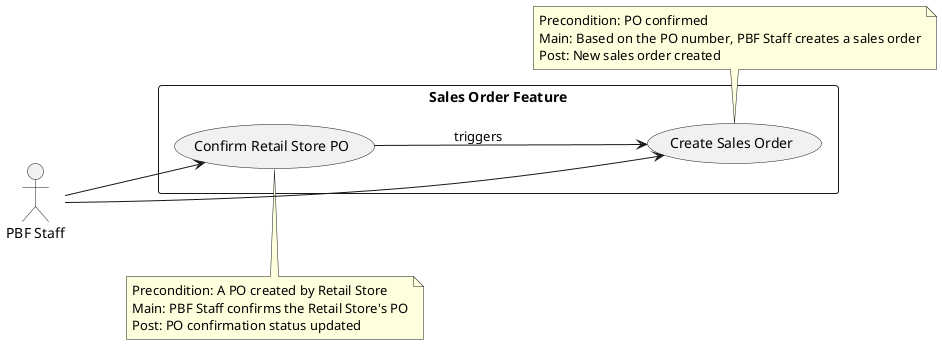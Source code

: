 @startuml
left to right direction

actor "PBF Staff" as PBFStaff

rectangle "Sales Order Feature" as System {
  usecase "Confirm Retail Store PO" as UC_ConfirmPO
  usecase "Create Sales Order" as UC_CreateSalesOrder
}

PBFStaff --> UC_ConfirmPO
PBFStaff --> UC_CreateSalesOrder

UC_ConfirmPO --> UC_CreateSalesOrder : «triggers»

note top of UC_ConfirmPO
Precondition: A PO created by Retail Store
Main: PBF Staff confirms the Retail Store's PO
Post: PO confirmation status updated
end note

note top of UC_CreateSalesOrder
Precondition: PO confirmed
Main: Based on the PO number, PBF Staff creates a sales order
Post: New sales order created
end note

@enduml
